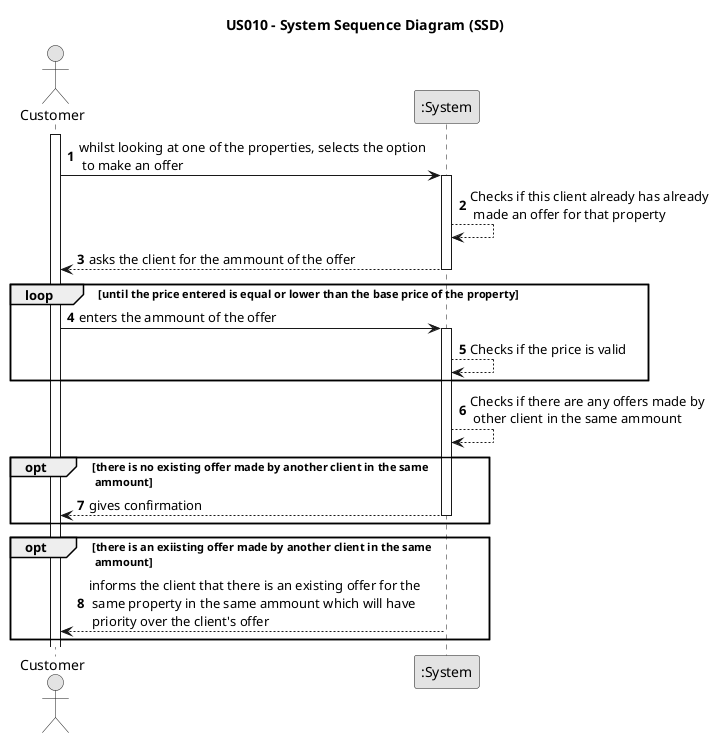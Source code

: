@startuml
skinparam monochrome true
skinparam packageStyle rectangle
skinparam shadowing false

title US010 - System Sequence Diagram (SSD)

autonumber

actor Customer as Customer
participant ":System" as System

activate Customer

    Customer -> System : whilst looking at one of the properties, selects the option \n to make an offer

    activate System

    System --> System : Checks if this client already has already\n made an offer for that property

        System --> Customer : asks the client for the ammount of the offer
    deactivate System

loop until the price entered is equal or lower than the base price of the property

    Customer -> System : enters the ammount of the offer

    activate System

    System --> System : Checks if the price is valid

end loop

    System --> System : Checks if there are any offers made by\n other client in the same ammount

opt there is no existing offer made by another client in the same\n ammount
            System --> Customer : gives confirmation
    deactivate System
end

opt there is an exiisting offer made by another client in the same\n ammount
        System --> Customer : informs the client that there is an existing offer for the\n same property in the same ammount which will have\n priority over the client's offer
end

@enduml